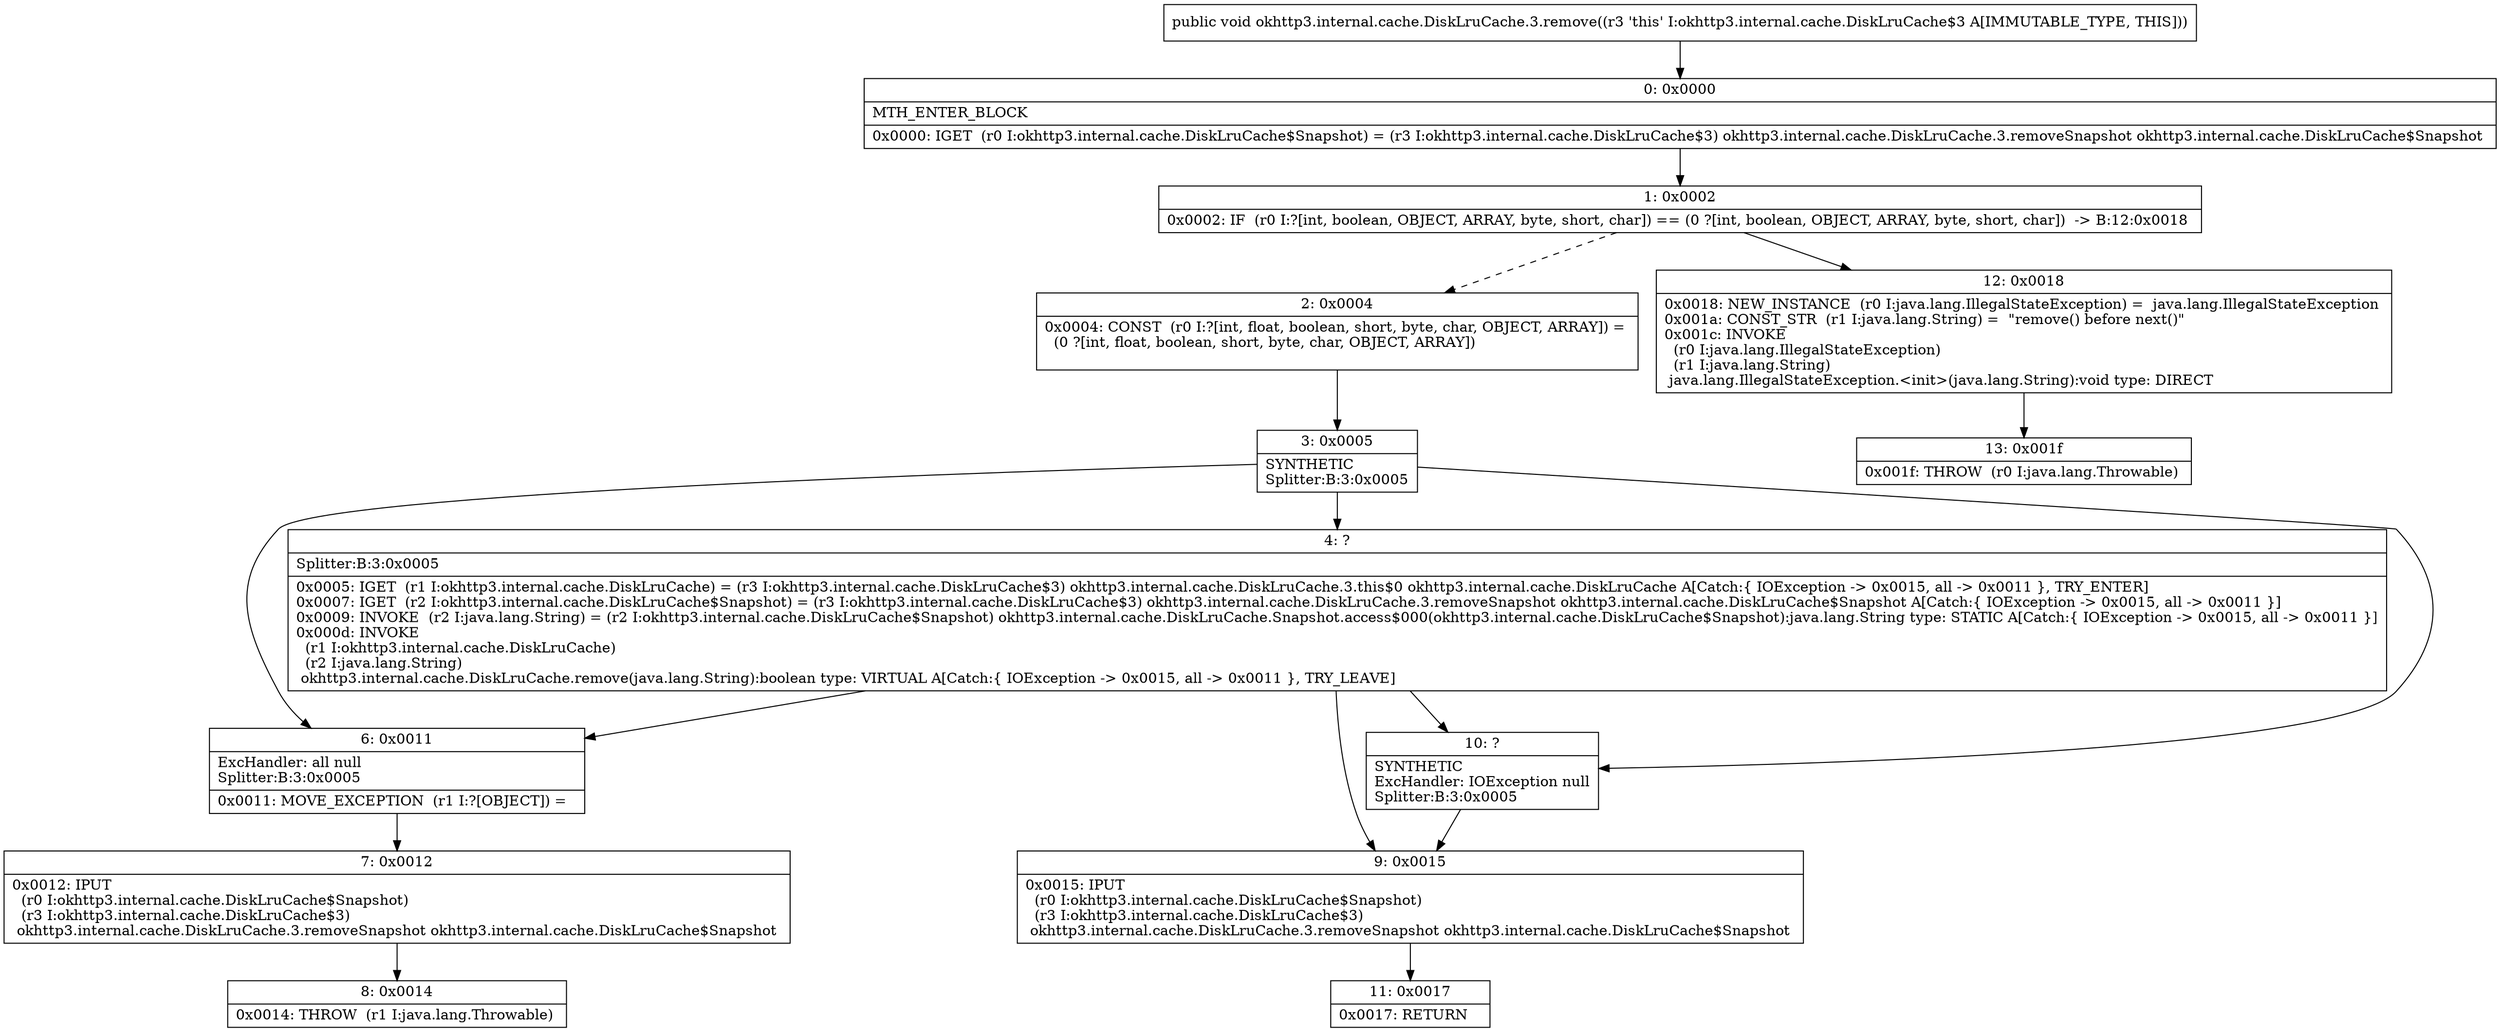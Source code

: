 digraph "CFG forokhttp3.internal.cache.DiskLruCache.3.remove()V" {
Node_0 [shape=record,label="{0\:\ 0x0000|MTH_ENTER_BLOCK\l|0x0000: IGET  (r0 I:okhttp3.internal.cache.DiskLruCache$Snapshot) = (r3 I:okhttp3.internal.cache.DiskLruCache$3) okhttp3.internal.cache.DiskLruCache.3.removeSnapshot okhttp3.internal.cache.DiskLruCache$Snapshot \l}"];
Node_1 [shape=record,label="{1\:\ 0x0002|0x0002: IF  (r0 I:?[int, boolean, OBJECT, ARRAY, byte, short, char]) == (0 ?[int, boolean, OBJECT, ARRAY, byte, short, char])  \-\> B:12:0x0018 \l}"];
Node_2 [shape=record,label="{2\:\ 0x0004|0x0004: CONST  (r0 I:?[int, float, boolean, short, byte, char, OBJECT, ARRAY]) = \l  (0 ?[int, float, boolean, short, byte, char, OBJECT, ARRAY])\l \l}"];
Node_3 [shape=record,label="{3\:\ 0x0005|SYNTHETIC\lSplitter:B:3:0x0005\l}"];
Node_4 [shape=record,label="{4\:\ ?|Splitter:B:3:0x0005\l|0x0005: IGET  (r1 I:okhttp3.internal.cache.DiskLruCache) = (r3 I:okhttp3.internal.cache.DiskLruCache$3) okhttp3.internal.cache.DiskLruCache.3.this$0 okhttp3.internal.cache.DiskLruCache A[Catch:\{ IOException \-\> 0x0015, all \-\> 0x0011 \}, TRY_ENTER]\l0x0007: IGET  (r2 I:okhttp3.internal.cache.DiskLruCache$Snapshot) = (r3 I:okhttp3.internal.cache.DiskLruCache$3) okhttp3.internal.cache.DiskLruCache.3.removeSnapshot okhttp3.internal.cache.DiskLruCache$Snapshot A[Catch:\{ IOException \-\> 0x0015, all \-\> 0x0011 \}]\l0x0009: INVOKE  (r2 I:java.lang.String) = (r2 I:okhttp3.internal.cache.DiskLruCache$Snapshot) okhttp3.internal.cache.DiskLruCache.Snapshot.access$000(okhttp3.internal.cache.DiskLruCache$Snapshot):java.lang.String type: STATIC A[Catch:\{ IOException \-\> 0x0015, all \-\> 0x0011 \}]\l0x000d: INVOKE  \l  (r1 I:okhttp3.internal.cache.DiskLruCache)\l  (r2 I:java.lang.String)\l okhttp3.internal.cache.DiskLruCache.remove(java.lang.String):boolean type: VIRTUAL A[Catch:\{ IOException \-\> 0x0015, all \-\> 0x0011 \}, TRY_LEAVE]\l}"];
Node_6 [shape=record,label="{6\:\ 0x0011|ExcHandler: all null\lSplitter:B:3:0x0005\l|0x0011: MOVE_EXCEPTION  (r1 I:?[OBJECT]) =  \l}"];
Node_7 [shape=record,label="{7\:\ 0x0012|0x0012: IPUT  \l  (r0 I:okhttp3.internal.cache.DiskLruCache$Snapshot)\l  (r3 I:okhttp3.internal.cache.DiskLruCache$3)\l okhttp3.internal.cache.DiskLruCache.3.removeSnapshot okhttp3.internal.cache.DiskLruCache$Snapshot \l}"];
Node_8 [shape=record,label="{8\:\ 0x0014|0x0014: THROW  (r1 I:java.lang.Throwable) \l}"];
Node_9 [shape=record,label="{9\:\ 0x0015|0x0015: IPUT  \l  (r0 I:okhttp3.internal.cache.DiskLruCache$Snapshot)\l  (r3 I:okhttp3.internal.cache.DiskLruCache$3)\l okhttp3.internal.cache.DiskLruCache.3.removeSnapshot okhttp3.internal.cache.DiskLruCache$Snapshot \l}"];
Node_10 [shape=record,label="{10\:\ ?|SYNTHETIC\lExcHandler: IOException null\lSplitter:B:3:0x0005\l}"];
Node_11 [shape=record,label="{11\:\ 0x0017|0x0017: RETURN   \l}"];
Node_12 [shape=record,label="{12\:\ 0x0018|0x0018: NEW_INSTANCE  (r0 I:java.lang.IllegalStateException) =  java.lang.IllegalStateException \l0x001a: CONST_STR  (r1 I:java.lang.String) =  \"remove() before next()\" \l0x001c: INVOKE  \l  (r0 I:java.lang.IllegalStateException)\l  (r1 I:java.lang.String)\l java.lang.IllegalStateException.\<init\>(java.lang.String):void type: DIRECT \l}"];
Node_13 [shape=record,label="{13\:\ 0x001f|0x001f: THROW  (r0 I:java.lang.Throwable) \l}"];
MethodNode[shape=record,label="{public void okhttp3.internal.cache.DiskLruCache.3.remove((r3 'this' I:okhttp3.internal.cache.DiskLruCache$3 A[IMMUTABLE_TYPE, THIS])) }"];
MethodNode -> Node_0;
Node_0 -> Node_1;
Node_1 -> Node_2[style=dashed];
Node_1 -> Node_12;
Node_2 -> Node_3;
Node_3 -> Node_4;
Node_3 -> Node_10;
Node_3 -> Node_6;
Node_4 -> Node_10;
Node_4 -> Node_6;
Node_4 -> Node_9;
Node_6 -> Node_7;
Node_7 -> Node_8;
Node_9 -> Node_11;
Node_10 -> Node_9;
Node_12 -> Node_13;
}


